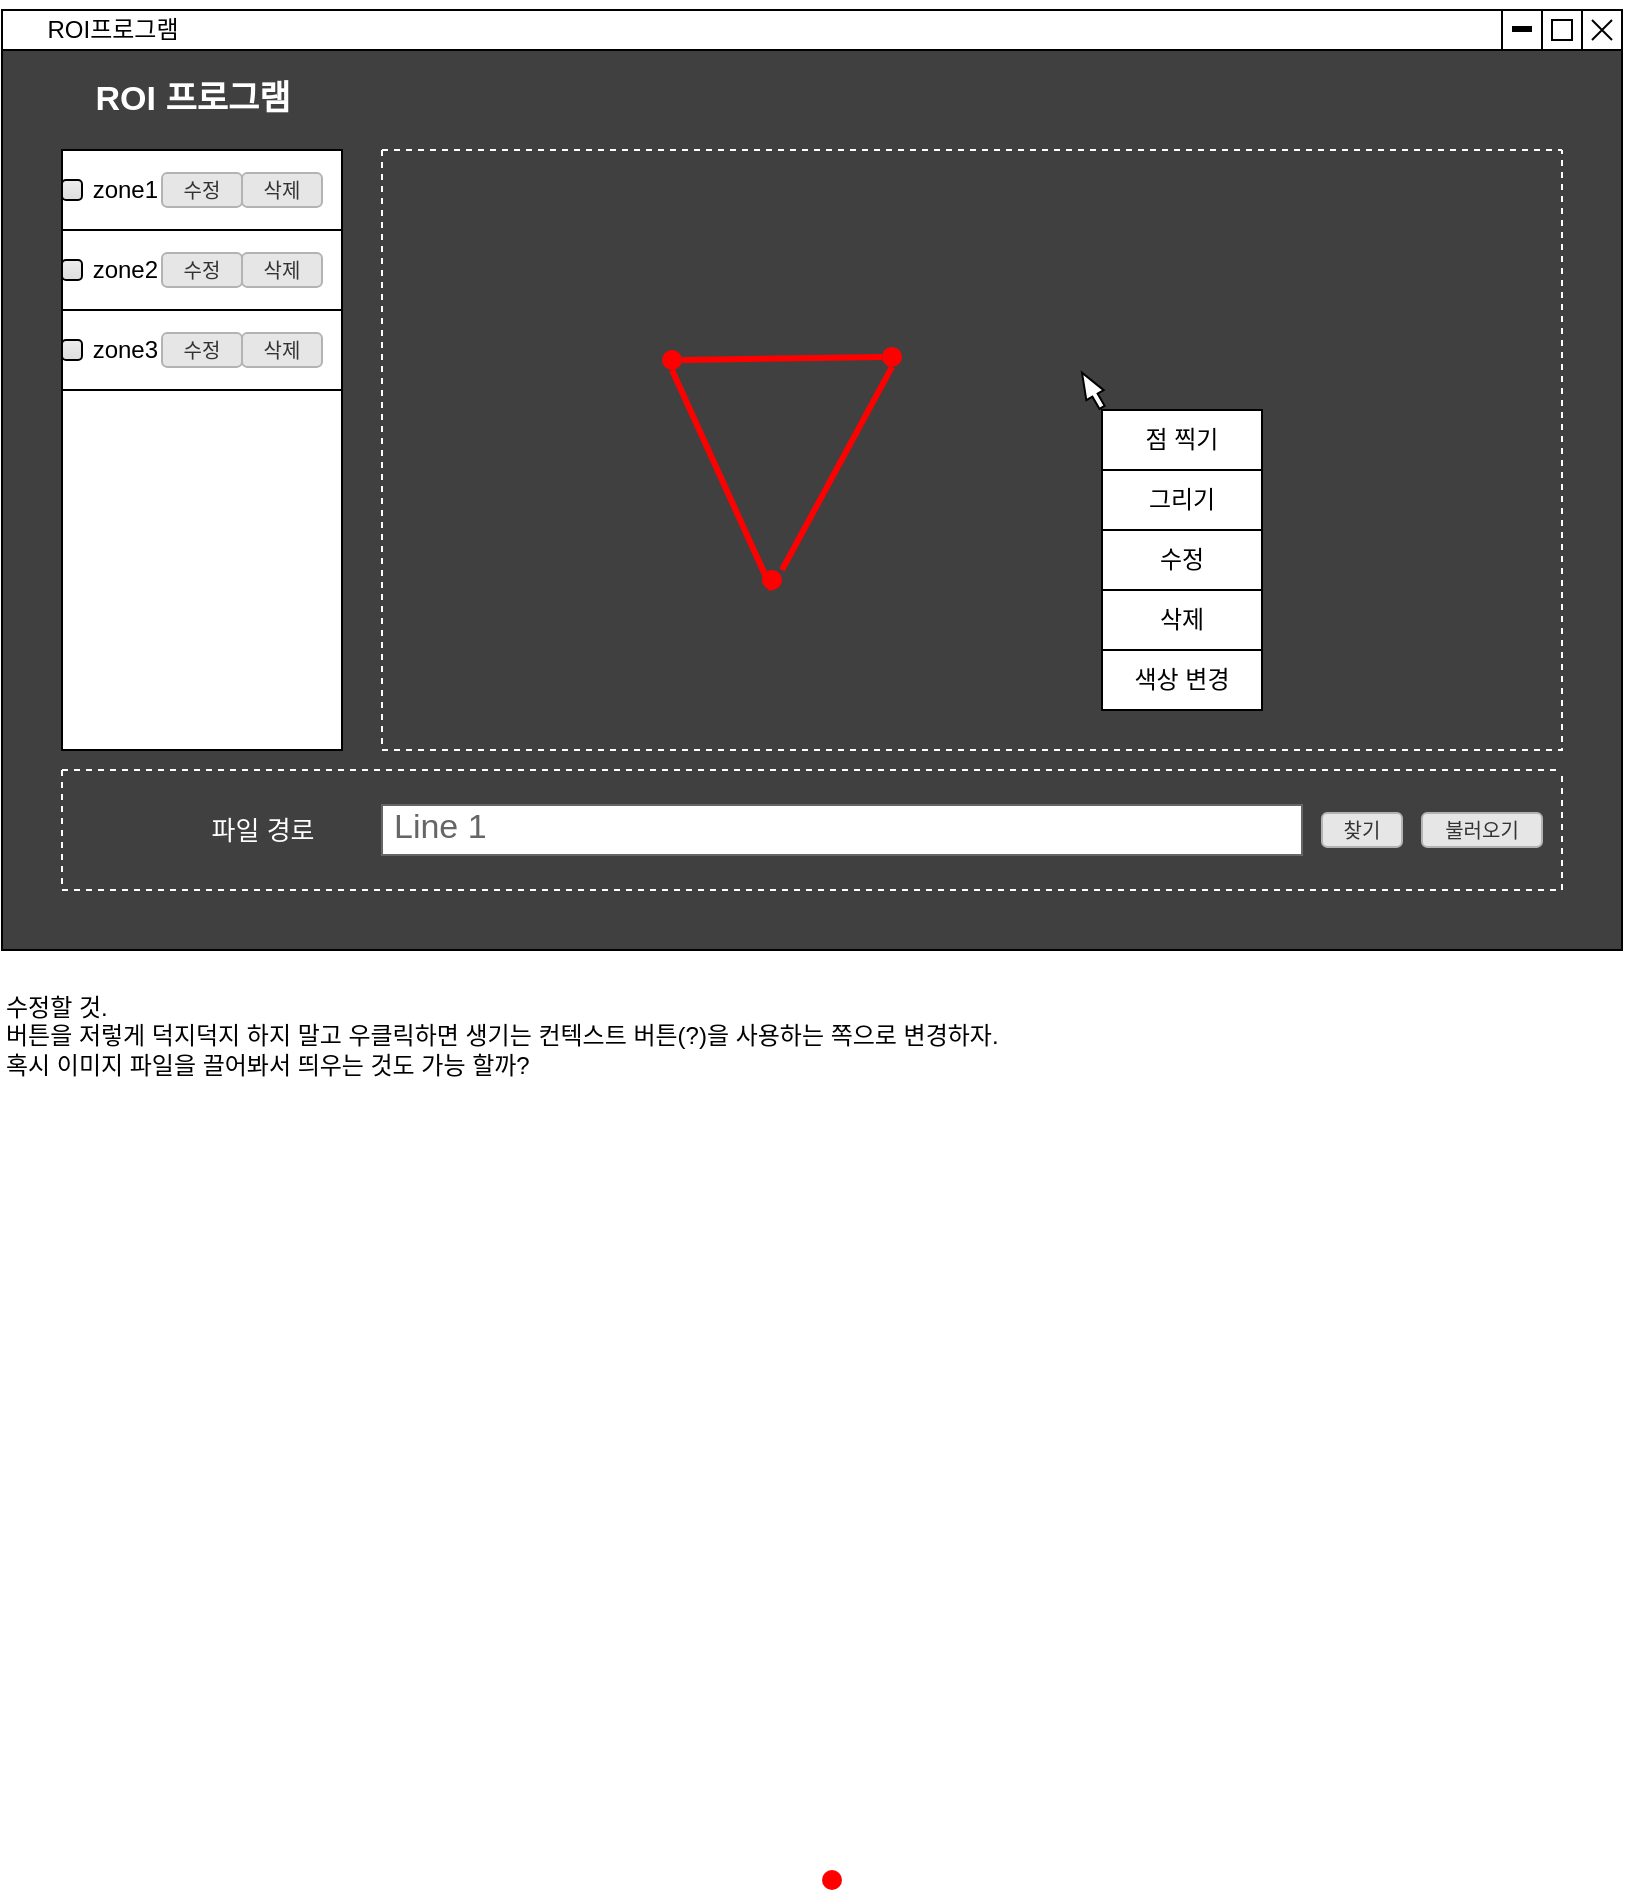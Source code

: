 <mxfile version="25.0.3">
  <diagram name="페이지-1" id="-yNlwuJwRfKJObzcvc3U">
    <mxGraphModel dx="1434" dy="738" grid="1" gridSize="10" guides="1" tooltips="1" connect="1" arrows="1" fold="1" page="1" pageScale="1" pageWidth="827" pageHeight="1169" math="0" shadow="0">
      <root>
        <mxCell id="0" />
        <mxCell id="1" parent="0" />
        <mxCell id="UIMSpT_CcA_fMDT5gsIS-1" value="" style="swimlane;startSize=0;swimlaneFillColor=#404040;" parent="1" vertex="1">
          <mxGeometry x="10" y="10" width="810" height="470" as="geometry" />
        </mxCell>
        <mxCell id="k2IExbmG30BHXQbMzV9h-7" value="" style="swimlane;startSize=0;strokeColor=#ffffff;dashed=1;" parent="UIMSpT_CcA_fMDT5gsIS-1" vertex="1">
          <mxGeometry x="30" y="70" width="140" height="300" as="geometry" />
        </mxCell>
        <mxCell id="k2IExbmG30BHXQbMzV9h-8" value="" style="rounded=0;whiteSpace=wrap;html=1;" parent="k2IExbmG30BHXQbMzV9h-7" vertex="1">
          <mxGeometry width="140" height="300" as="geometry" />
        </mxCell>
        <mxCell id="Yb9vioATFREBzsiz4ZFD-65" value="&amp;nbsp; &amp;nbsp; zone1" style="rounded=0;whiteSpace=wrap;html=1;align=left;" vertex="1" parent="k2IExbmG30BHXQbMzV9h-7">
          <mxGeometry width="140" height="40" as="geometry" />
        </mxCell>
        <mxCell id="Yb9vioATFREBzsiz4ZFD-66" value="&amp;nbsp; &amp;nbsp; zone2" style="rounded=0;whiteSpace=wrap;html=1;align=left;" vertex="1" parent="k2IExbmG30BHXQbMzV9h-7">
          <mxGeometry y="40" width="140" height="40" as="geometry" />
        </mxCell>
        <mxCell id="Yb9vioATFREBzsiz4ZFD-67" value="&amp;nbsp; &amp;nbsp; zone3" style="rounded=0;whiteSpace=wrap;html=1;align=left;" vertex="1" parent="k2IExbmG30BHXQbMzV9h-7">
          <mxGeometry y="80" width="140" height="40" as="geometry" />
        </mxCell>
        <mxCell id="Yb9vioATFREBzsiz4ZFD-71" value="수정" style="rounded=1;html=1;shadow=0;dashed=0;whiteSpace=wrap;fontSize=10;fillColor=#E6E6E6;align=center;strokeColor=#B3B3B3;fontColor=#333333;" vertex="1" parent="k2IExbmG30BHXQbMzV9h-7">
          <mxGeometry x="50" y="11.56" width="40" height="16.88" as="geometry" />
        </mxCell>
        <mxCell id="Yb9vioATFREBzsiz4ZFD-70" value="수정" style="rounded=1;html=1;shadow=0;dashed=0;whiteSpace=wrap;fontSize=10;fillColor=#E6E6E6;align=center;strokeColor=#B3B3B3;fontColor=#333333;" vertex="1" parent="k2IExbmG30BHXQbMzV9h-7">
          <mxGeometry x="50" y="51.56" width="40" height="16.88" as="geometry" />
        </mxCell>
        <mxCell id="Yb9vioATFREBzsiz4ZFD-69" value="수정" style="rounded=1;html=1;shadow=0;dashed=0;whiteSpace=wrap;fontSize=10;fillColor=#E6E6E6;align=center;strokeColor=#B3B3B3;fontColor=#333333;" vertex="1" parent="k2IExbmG30BHXQbMzV9h-7">
          <mxGeometry x="50" y="91.56" width="40" height="16.88" as="geometry" />
        </mxCell>
        <mxCell id="Yb9vioATFREBzsiz4ZFD-75" value="삭제" style="rounded=1;html=1;shadow=0;dashed=0;whiteSpace=wrap;fontSize=10;fillColor=#E6E6E6;align=center;strokeColor=#B3B3B3;fontColor=#333333;" vertex="1" parent="k2IExbmG30BHXQbMzV9h-7">
          <mxGeometry x="90" y="11.56" width="40" height="16.88" as="geometry" />
        </mxCell>
        <mxCell id="Yb9vioATFREBzsiz4ZFD-74" value="삭제" style="rounded=1;html=1;shadow=0;dashed=0;whiteSpace=wrap;fontSize=10;fillColor=#E6E6E6;align=center;strokeColor=#B3B3B3;fontColor=#333333;" vertex="1" parent="k2IExbmG30BHXQbMzV9h-7">
          <mxGeometry x="90" y="51.56" width="40" height="16.88" as="geometry" />
        </mxCell>
        <mxCell id="Yb9vioATFREBzsiz4ZFD-73" value="삭제" style="rounded=1;html=1;shadow=0;dashed=0;whiteSpace=wrap;fontSize=10;fillColor=#E6E6E6;align=center;strokeColor=#B3B3B3;fontColor=#333333;" vertex="1" parent="k2IExbmG30BHXQbMzV9h-7">
          <mxGeometry x="90" y="91.56" width="40" height="16.88" as="geometry" />
        </mxCell>
        <mxCell id="Yb9vioATFREBzsiz4ZFD-80" value="" style="html=1;shadow=0;dashed=0;shape=mxgraph.bootstrap.checkbox2;labelPosition=right;verticalLabelPosition=middle;align=left;verticalAlign=middle;gradientColor=#DEDEDE;fillColor=#EDEDED;checked=0;spacing=5;checkedFill=#0085FC;checkedStroke=#ffffff;sketch=0;" vertex="1" parent="k2IExbmG30BHXQbMzV9h-7">
          <mxGeometry y="15" width="10" height="10" as="geometry" />
        </mxCell>
        <mxCell id="Yb9vioATFREBzsiz4ZFD-79" value="" style="html=1;shadow=0;dashed=0;shape=mxgraph.bootstrap.checkbox2;labelPosition=right;verticalLabelPosition=middle;align=left;verticalAlign=middle;gradientColor=#DEDEDE;fillColor=#EDEDED;checked=0;spacing=5;checkedFill=#0085FC;checkedStroke=#ffffff;sketch=0;" vertex="1" parent="k2IExbmG30BHXQbMzV9h-7">
          <mxGeometry y="55" width="10" height="10" as="geometry" />
        </mxCell>
        <mxCell id="Yb9vioATFREBzsiz4ZFD-78" value="" style="html=1;shadow=0;dashed=0;shape=mxgraph.bootstrap.checkbox2;labelPosition=right;verticalLabelPosition=middle;align=left;verticalAlign=middle;gradientColor=#DEDEDE;fillColor=#EDEDED;checked=0;spacing=5;checkedFill=#0085FC;checkedStroke=#ffffff;sketch=0;" vertex="1" parent="k2IExbmG30BHXQbMzV9h-7">
          <mxGeometry y="95" width="10" height="10" as="geometry" />
        </mxCell>
        <mxCell id="k2IExbmG30BHXQbMzV9h-22" value="" style="swimlane;startSize=0;strokeColor=#ffffff;dashed=1;" parent="UIMSpT_CcA_fMDT5gsIS-1" vertex="1">
          <mxGeometry x="30" y="380" width="750" height="60" as="geometry" />
        </mxCell>
        <mxCell id="k2IExbmG30BHXQbMzV9h-25" value="파일 경로" style="text;html=1;align=center;verticalAlign=middle;resizable=0;points=[];autosize=1;strokeColor=none;fillColor=none;fontSize=13;fontColor=#ffffff;" parent="k2IExbmG30BHXQbMzV9h-22" vertex="1">
          <mxGeometry x="60" y="15" width="80" height="30" as="geometry" />
        </mxCell>
        <mxCell id="k2IExbmG30BHXQbMzV9h-26" value="Line 1" style="strokeWidth=1;shadow=0;dashed=0;align=center;html=1;shape=mxgraph.mockup.text.textBox;fontColor=#666666;align=left;fontSize=17;spacingLeft=4;spacingTop=-3;whiteSpace=wrap;strokeColor=#666666;mainText=" parent="k2IExbmG30BHXQbMzV9h-22" vertex="1">
          <mxGeometry x="160" y="17.5" width="460" height="25" as="geometry" />
        </mxCell>
        <mxCell id="k2IExbmG30BHXQbMzV9h-27" value="찾기" style="rounded=1;html=1;shadow=0;dashed=0;whiteSpace=wrap;fontSize=10;fillColor=#E6E6E6;align=center;strokeColor=#B3B3B3;fontColor=#333333;" parent="k2IExbmG30BHXQbMzV9h-22" vertex="1">
          <mxGeometry x="630" y="21.56" width="40" height="16.88" as="geometry" />
        </mxCell>
        <mxCell id="k2IExbmG30BHXQbMzV9h-14" value="불러오기" style="rounded=1;html=1;shadow=0;dashed=0;whiteSpace=wrap;fontSize=10;fillColor=#E6E6E6;align=center;strokeColor=#B3B3B3;fontColor=#333333;" parent="k2IExbmG30BHXQbMzV9h-22" vertex="1">
          <mxGeometry x="680" y="21.56" width="60" height="16.88" as="geometry" />
        </mxCell>
        <mxCell id="k2IExbmG30BHXQbMzV9h-24" value="ROI 프로그램" style="text;html=1;align=center;verticalAlign=middle;resizable=0;points=[];autosize=1;strokeColor=none;fillColor=none;fontColor=#ffffff;fontSize=17;fontStyle=1" parent="UIMSpT_CcA_fMDT5gsIS-1" vertex="1">
          <mxGeometry x="30" y="30" width="130" height="30" as="geometry" />
        </mxCell>
        <mxCell id="Yb9vioATFREBzsiz4ZFD-5" value="" style="shape=singleArrow;direction=north;whiteSpace=wrap;html=1;arrowWidth=0.3;arrowSize=0.65;rotation=-30;" vertex="1" parent="UIMSpT_CcA_fMDT5gsIS-1">
          <mxGeometry x="540" y="180" width="10" height="20" as="geometry" />
        </mxCell>
        <mxCell id="Yb9vioATFREBzsiz4ZFD-59" value="" style="rounded=0;whiteSpace=wrap;html=1;" vertex="1" parent="UIMSpT_CcA_fMDT5gsIS-1">
          <mxGeometry x="550" y="200" width="80" height="150" as="geometry" />
        </mxCell>
        <mxCell id="Yb9vioATFREBzsiz4ZFD-60" value="점 찍기" style="whiteSpace=wrap;html=1;" vertex="1" parent="UIMSpT_CcA_fMDT5gsIS-1">
          <mxGeometry x="550" y="200" width="80" height="30" as="geometry" />
        </mxCell>
        <mxCell id="Yb9vioATFREBzsiz4ZFD-61" value="그리기" style="whiteSpace=wrap;html=1;" vertex="1" parent="UIMSpT_CcA_fMDT5gsIS-1">
          <mxGeometry x="550" y="230" width="80" height="30" as="geometry" />
        </mxCell>
        <mxCell id="Yb9vioATFREBzsiz4ZFD-62" value="수정" style="whiteSpace=wrap;html=1;" vertex="1" parent="UIMSpT_CcA_fMDT5gsIS-1">
          <mxGeometry x="550" y="260" width="80" height="30" as="geometry" />
        </mxCell>
        <mxCell id="Yb9vioATFREBzsiz4ZFD-63" value="삭제" style="whiteSpace=wrap;html=1;" vertex="1" parent="UIMSpT_CcA_fMDT5gsIS-1">
          <mxGeometry x="550" y="290" width="80" height="30" as="geometry" />
        </mxCell>
        <mxCell id="Yb9vioATFREBzsiz4ZFD-64" value="색상 변경" style="whiteSpace=wrap;html=1;" vertex="1" parent="UIMSpT_CcA_fMDT5gsIS-1">
          <mxGeometry x="550" y="320" width="80" height="30" as="geometry" />
        </mxCell>
        <mxCell id="Yb9vioATFREBzsiz4ZFD-81" value="" style="shape=ellipse;fillColor=#ff0000;strokeColor=none;html=1;sketch=0;" vertex="1" parent="UIMSpT_CcA_fMDT5gsIS-1">
          <mxGeometry x="330" y="170" width="10" height="10" as="geometry" />
        </mxCell>
        <mxCell id="Yb9vioATFREBzsiz4ZFD-83" value="" style="shape=ellipse;fillColor=#ff0000;strokeColor=none;html=1;sketch=0;" vertex="1" parent="UIMSpT_CcA_fMDT5gsIS-1">
          <mxGeometry x="380" y="280" width="10" height="10" as="geometry" />
        </mxCell>
        <mxCell id="Yb9vioATFREBzsiz4ZFD-86" value="" style="endArrow=none;html=1;rounded=0;strokeColor=#ff0000;strokeWidth=3;entryX=0.5;entryY=1;entryDx=0;entryDy=0;exitX=0.5;exitY=1;exitDx=0;exitDy=0;" edge="1" parent="UIMSpT_CcA_fMDT5gsIS-1" source="Yb9vioATFREBzsiz4ZFD-81" target="Yb9vioATFREBzsiz4ZFD-83">
          <mxGeometry width="50" height="50" relative="1" as="geometry">
            <mxPoint x="385" y="640" as="sourcePoint" />
            <mxPoint x="410" y="780" as="targetPoint" />
          </mxGeometry>
        </mxCell>
        <mxCell id="UIMSpT_CcA_fMDT5gsIS-6" value="" style="rounded=0;whiteSpace=wrap;html=1;" parent="1" vertex="1">
          <mxGeometry x="10" y="10" width="810" height="20" as="geometry" />
        </mxCell>
        <mxCell id="UIMSpT_CcA_fMDT5gsIS-7" value="ROI프로그램" style="text;html=1;align=center;verticalAlign=middle;resizable=0;points=[];autosize=1;strokeColor=none;fillColor=none;" parent="1" vertex="1">
          <mxGeometry x="20" y="5" width="90" height="30" as="geometry" />
        </mxCell>
        <mxCell id="UIMSpT_CcA_fMDT5gsIS-9" value="" style="whiteSpace=wrap;html=1;aspect=fixed;" parent="1" vertex="1">
          <mxGeometry x="800" y="10" width="20" height="20" as="geometry" />
        </mxCell>
        <mxCell id="UIMSpT_CcA_fMDT5gsIS-10" value="" style="whiteSpace=wrap;html=1;aspect=fixed;" parent="1" vertex="1">
          <mxGeometry x="780" y="10" width="20" height="20" as="geometry" />
        </mxCell>
        <mxCell id="UIMSpT_CcA_fMDT5gsIS-11" value="" style="whiteSpace=wrap;html=1;aspect=fixed;" parent="1" vertex="1">
          <mxGeometry x="760" y="10" width="20" height="20" as="geometry" />
        </mxCell>
        <mxCell id="UIMSpT_CcA_fMDT5gsIS-13" value="" style="whiteSpace=wrap;html=1;aspect=fixed;" parent="1" vertex="1">
          <mxGeometry x="785" y="15" width="10" height="10" as="geometry" />
        </mxCell>
        <mxCell id="k2IExbmG30BHXQbMzV9h-4" value="" style="shape=mxgraph.sysml.x;" parent="1" vertex="1">
          <mxGeometry x="805" y="15" width="10" height="10" as="geometry" />
        </mxCell>
        <mxCell id="k2IExbmG30BHXQbMzV9h-5" value="" style="endArrow=none;html=1;rounded=0;strokeWidth=3;" parent="1" edge="1">
          <mxGeometry width="50" height="50" relative="1" as="geometry">
            <mxPoint x="765" y="19.5" as="sourcePoint" />
            <mxPoint x="775" y="19.5" as="targetPoint" />
          </mxGeometry>
        </mxCell>
        <mxCell id="k2IExbmG30BHXQbMzV9h-23" value="" style="swimlane;startSize=0;strokeColor=#ffffff;dashed=1;" parent="1" vertex="1">
          <mxGeometry x="200" y="80" width="590" height="300" as="geometry" />
        </mxCell>
        <mxCell id="Yb9vioATFREBzsiz4ZFD-82" value="" style="shape=ellipse;fillColor=#ff0000;strokeColor=none;html=1;sketch=0;" vertex="1" parent="k2IExbmG30BHXQbMzV9h-23">
          <mxGeometry x="250" y="98.44" width="10" height="10" as="geometry" />
        </mxCell>
        <mxCell id="k2IExbmG30BHXQbMzV9h-28" value="수정할 것.&lt;br&gt;버튼을 저렇게 덕지덕지 하지 말고 우클릭하면 생기는 컨텍스트 버튼(?)을 사용하는 쪽으로 변경하자.&lt;div&gt;혹시 이미지 파일을 끌어봐서 띄우는 것도 가능 할까?&lt;/div&gt;" style="text;html=1;align=left;verticalAlign=middle;resizable=0;points=[];autosize=1;strokeColor=none;fillColor=none;" parent="1" vertex="1">
          <mxGeometry x="10" y="493" width="560" height="60" as="geometry" />
        </mxCell>
        <mxCell id="Yb9vioATFREBzsiz4ZFD-84" value="" style="shape=ellipse;fillColor=#ff0000;strokeColor=none;html=1;sketch=0;" vertex="1" parent="1">
          <mxGeometry x="420" y="940" width="10" height="10" as="geometry" />
        </mxCell>
        <mxCell id="Yb9vioATFREBzsiz4ZFD-87" value="" style="endArrow=none;html=1;rounded=0;strokeColor=#ff0000;strokeWidth=3;exitX=0;exitY=0.5;exitDx=0;exitDy=0;entryX=1;entryY=0.5;entryDx=0;entryDy=0;" edge="1" parent="1" source="Yb9vioATFREBzsiz4ZFD-82" target="Yb9vioATFREBzsiz4ZFD-81">
          <mxGeometry width="50" height="50" relative="1" as="geometry">
            <mxPoint x="540" y="690" as="sourcePoint" />
            <mxPoint x="560" y="650" as="targetPoint" />
          </mxGeometry>
        </mxCell>
        <mxCell id="Yb9vioATFREBzsiz4ZFD-88" value="" style="endArrow=none;html=1;rounded=0;strokeColor=#ff0000;strokeWidth=3;exitX=0.5;exitY=1;exitDx=0;exitDy=0;" edge="1" parent="1" source="Yb9vioATFREBzsiz4ZFD-82">
          <mxGeometry width="50" height="50" relative="1" as="geometry">
            <mxPoint x="365" y="210" as="sourcePoint" />
            <mxPoint x="400" y="290" as="targetPoint" />
          </mxGeometry>
        </mxCell>
      </root>
    </mxGraphModel>
  </diagram>
</mxfile>
